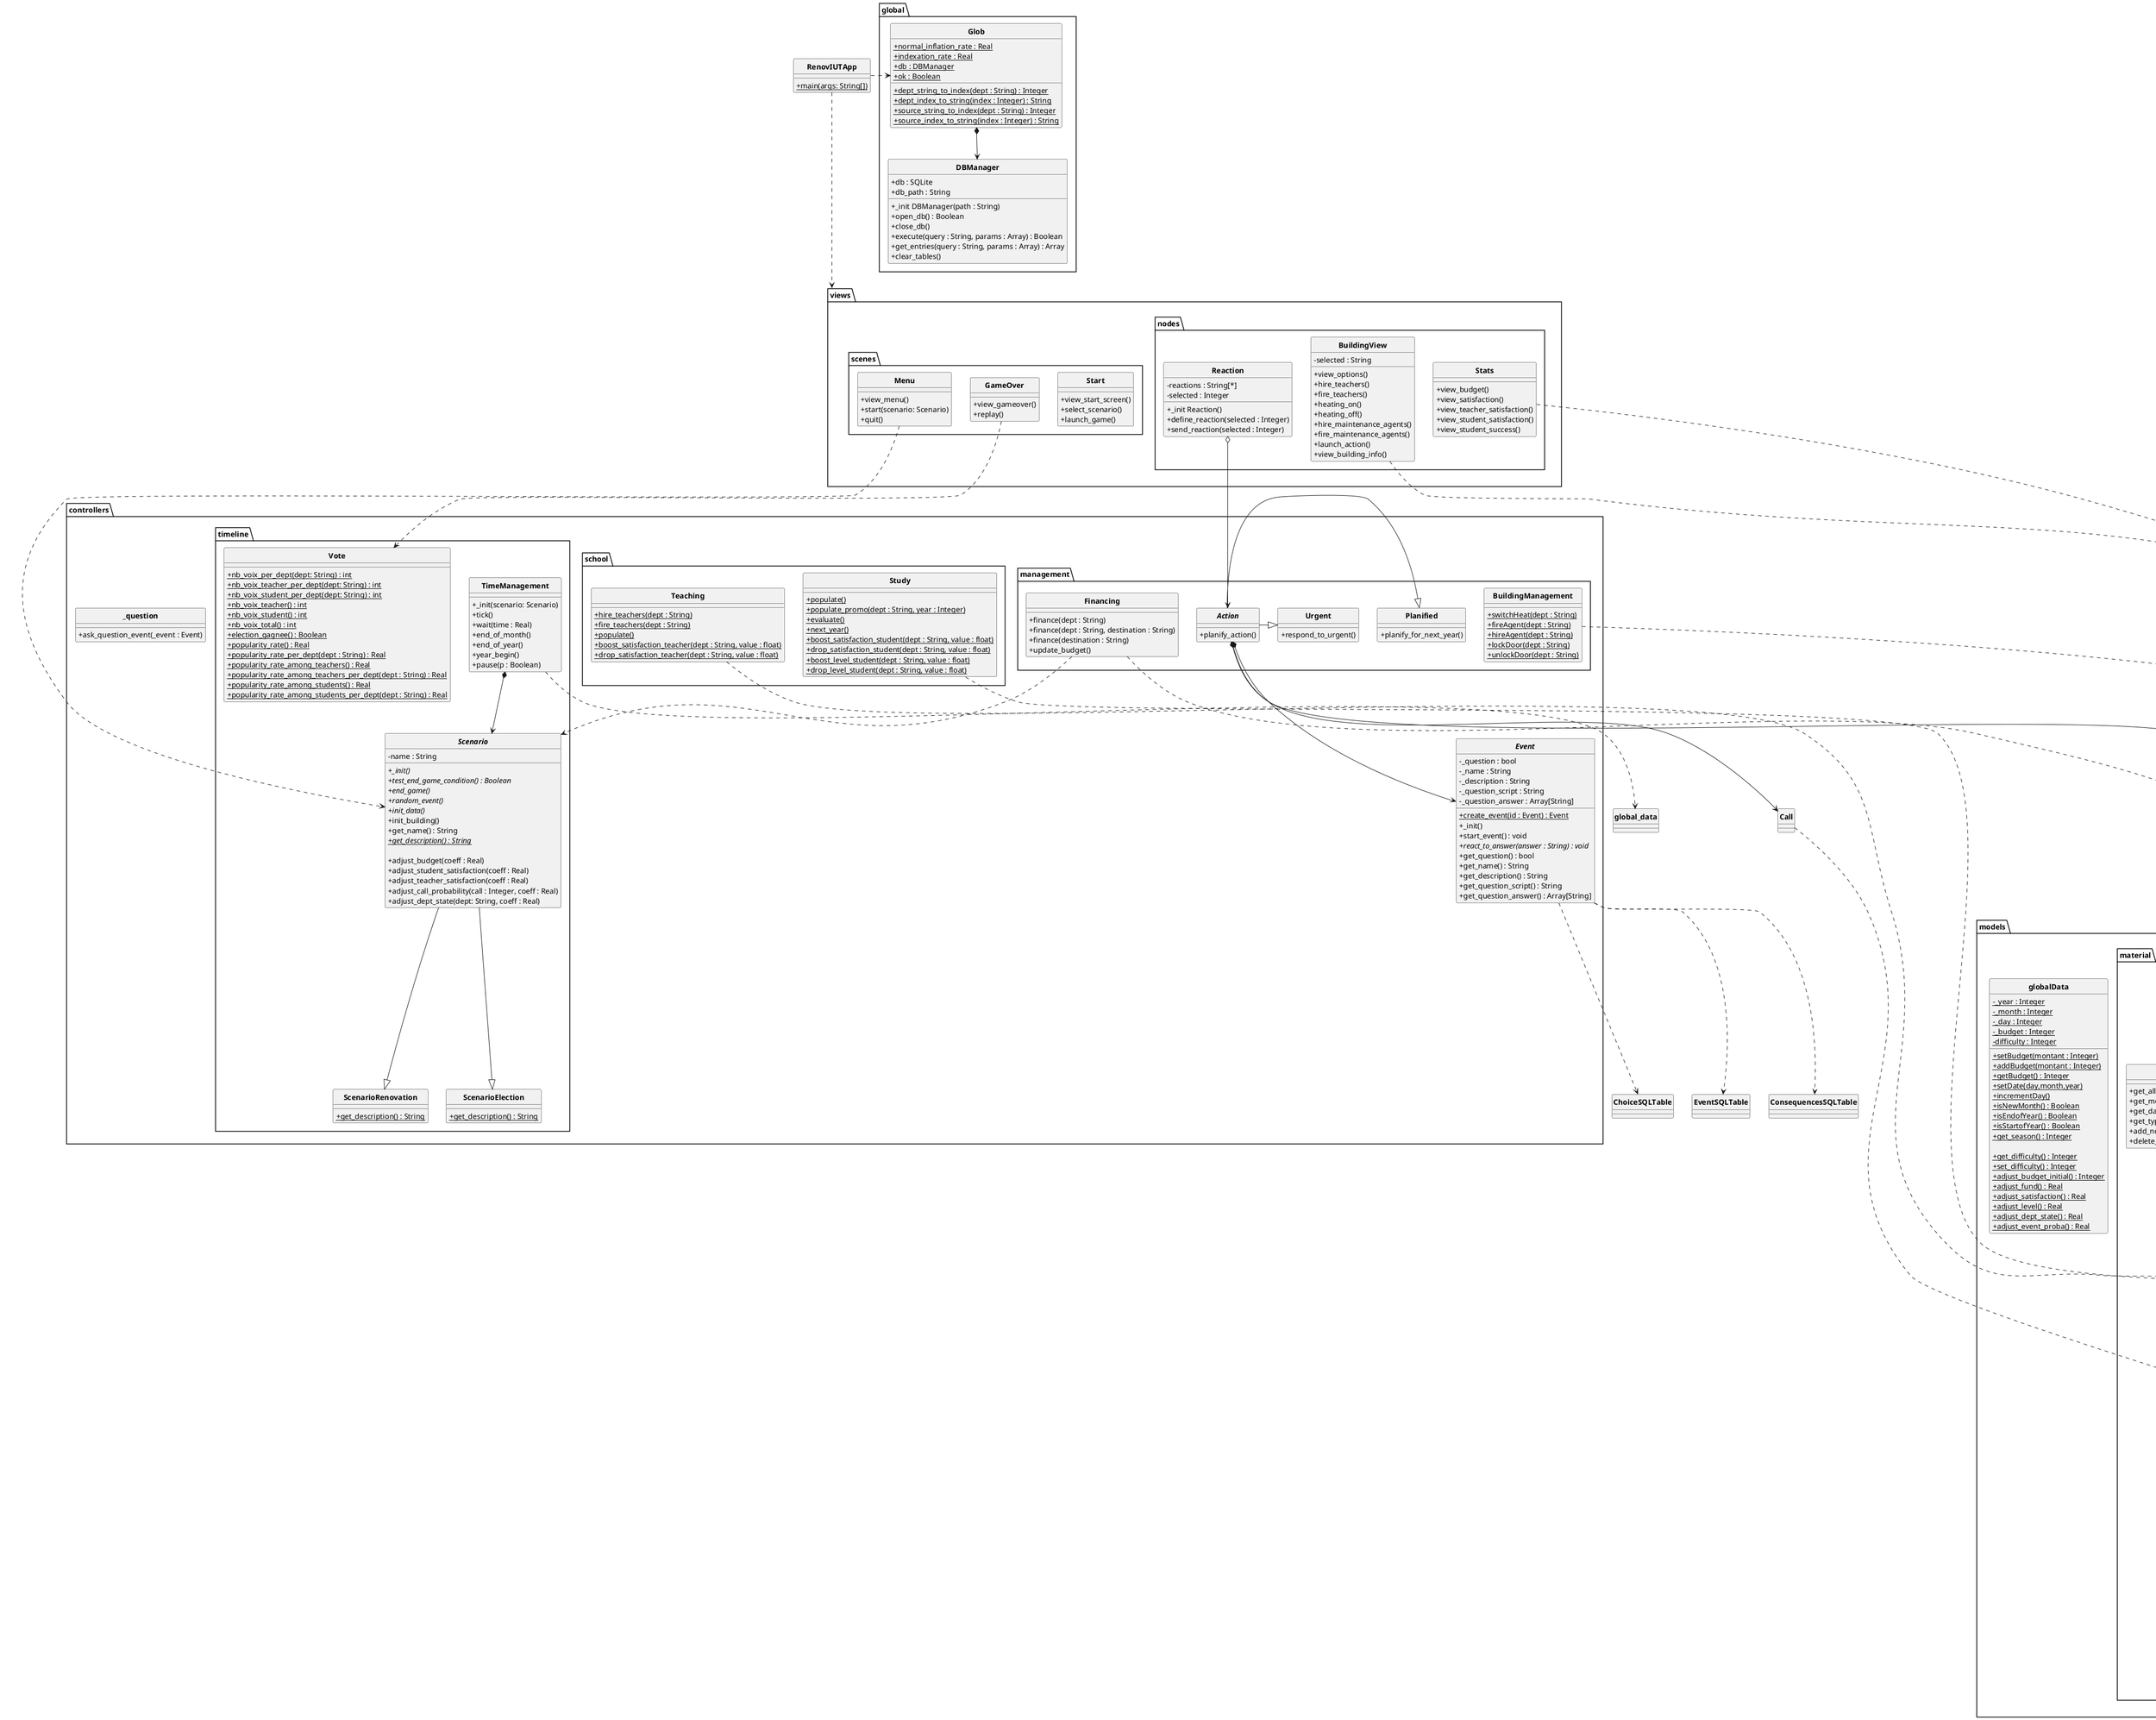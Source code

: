 @startuml RenovIUTApp

skinparam style strictuml
skinparam classAttributeIconSize 0
skinparam classFontStyle Bold
hide enum methods

class RenovIUTApp
{
    + {static} main(args: String[])
}

package global {
    class DBManager
    {
    	+ db : SQLite
    	+ db_path : String
    	+ _init DBManager(path : String)
    	+ open_db() : Boolean
    	+ close_db()
    	+ execute(query : String, params : Array) : Boolean
    	+ get_entries(query : String, params : Array) : Array
    	+ clear_tables()
    }

    class Glob
    {
    	+ {static} normal_inflation_rate : Real
    	+ {static} indexation_rate : Real
    	+ {static} db : DBManager
    	+ {static} ok : Boolean
    	+ {static} dept_string_to_index(dept : String) : Integer
    	+ {static} dept_index_to_string(index : Integer) : String
    	+ {static} source_string_to_index(dept : String) : Integer
    	+ {static} source_index_to_string(index : Integer) : String
    }
}

package views
{
    package nodes
    {
        class BuildingView
        {
            - selected : String
            + view_options()
            + hire_teachers()
            + fire_teachers()
            + heating_on()
            + heating_off()
            + hire_maintenance_agents()
            + fire_maintenance_agents()
            + launch_action()
            + view_building_info()
        }

        class Stats
        {
            + view_budget()
            + view_satisfaction()
            + view_teacher_satisfaction()
            + view_student_satisfaction()
            + view_student_success()
        }

        class Reaction
        {
            - reactions : String[*]
            - selected : Integer
            + _init Reaction()
            + define_reaction(selected : Integer)
            + send_reaction(selected : Integer)

        }
    }

    package scenes
    {
        class Start
        {
            + view_start_screen()
            + select_scenario()
            + launch_game()
        }

        class Menu
        {
            + view_menu()
            + start(scenario: Scenario)
            + quit()
        }

        class GameOver
        {
            + view_gameover()
            + replay()
        }
    }
}





package controllers
{
		package timeline
        {
			class TimeManagement
			{
				+ _init(scenario: Scenario)
				+ tick()
                + wait(time : Real)
                + end_of_month()
				+ end_of_year()
                + year_begin()
				+ pause(p : Boolean)
			}

            abstract class Scenario
		    {
                - name : String
                + {abstract} _init()
            	+ {abstract} test_end_game_condition() : Boolean
                + {abstract} end_game()
				+ {abstract} random_event()
                + {abstract} init_data()
                + init_building()
				+ get_name() : String
                + {abstract} {static} get_description() : String

				+ adjust_budget(coeff : Real)
				+ adjust_student_satisfaction(coeff : Real)
				+ adjust_teacher_satisfaction(coeff : Real)
				+ adjust_call_probability(call : Integer, coeff : Real)
				+ adjust_dept_state(dept: String, coeff : Real)
		    }

            class ScenarioElection
            {
             + {static} get_description() : String
            }

            class ScenarioRenovation
            {
             + {static} get_description() : String
            }

			class Vote
			{
                + {static} nb_voix_per_dept(dept: String) : int
                + {static} nb_voix_teacher_per_dept(dept: String) : int
                + {static} nb_voix_student_per_dept(dept: String) : int
                + {static} nb_voix_teacher() : int
                + {static} nb_voix_student() : int
                + {static} nb_voix_total() : int
				+ {static} election_gagnee() : Boolean
				+ {static} popularity_rate() : Real
				+ {static} popularity_rate_per_dept(dept : String) : Real
				+ {static} popularity_rate_among_teachers() : Real
				+ {static} popularity_rate_among_teachers_per_dept(dept : String) : Real
				+ {static} popularity_rate_among_students() : Real
				+ {static} popularity_rate_among_students_per_dept(dept : String) : Real
			}
    }

    package school
    {
        class Teaching
        {
            + {static} hire_teachers(dept : String)
            + {static} fire_teachers(dept : String)
            + {static} populate()
            + {static} boost_satisfaction_teacher(dept : String, value : float)
            + {static} drop_satisfaction_teacher(dept : String, value : float)
        }

        class Study
        {
            + {static} populate()
            + {static} populate_promo(dept : String, year : Integer)
            + {static} evaluate()
            + {static} next_year()
            + {static} boost_satisfaction_student(dept : String, value : float)
            + {static} drop_satisfaction_student(dept : String, value : float)
            + {static} boost_level_student(dept : String, value : float)
            + {static} drop_level_student(dept : String, value : float)
        }
    }

    package management
    {
        class BuildingManagement
        {
            + {static} switchHeat(dept : String)
            + {static} fireAgent(dept : String)
            + {static} hireAgent(dept : String)
            + {static} lockDoor(dept : String)
            + {static} unlockDoor(dept : String)
        }


        class Financing
        {
            + finance(dept : String)
            + finance(dept : String, destination : String)
            + finance(destination : String)
            + update_budget()
        }

        abstract class Action
        {
            + planify_action()
        }

        class Planified
        {
            + planify_for_next_year()
        }

        class Urgent
        {
            + respond_to_urgent()
        }
    }

    abstract class Event 
    {
        - _question : bool
        - _name : String
        - _description : String
        - _question_script : String
        - _question_answer : Array[String] 
        + {static} create_event(id : Event) : Event
        + _init()
        + start_event() : void
        + {abstract} react_to_answer(answer : String) : void
        + get_question() : bool
        + get_name() : String
        + get_description() : String
        + get_question_script() : String
        + get_question_answer() : Array[String]
    }

    class _question
    {
        + ask_question_event(_event : Event)
    }


}





package models
{
    class globalData
    {
        - {static} _year : Integer
		- {static} _month : Integer
		- {static} _day : Integer
        - {static} _budget : Integer
        - {static} difficulty : Integer
        + {static} setBudget(montant : Integer)
        + {static} addBudget(montant : Integer)
        + {static} getBudget() : Integer
        + {static} setDate(day,month,year)
        + {static} incrementDay()
        + {static} isNewMonth() : Boolean
        + {static} isEndofYear() : Boolean
        + {static} isStartofYear() : Boolean
        + {static} get_season() : Integer

        + {static} get_difficulty() : Integer
        + {static} set_difficulty() : Integer
        + {static} adjust_budget_initial() : Integer
        + {static} adjust_fund() : Real
		+ {static} adjust_satisfaction() : Real
		+ {static} adjust_level() : Real
		+ {static} adjust_dept_state() : Real
        + {static} adjust_event_proba() : Real

    }

	package human {
		class Students
		{
                + {static} get_all_ids() : Array
                + {static} get_dept_ids() : Array
				+ {static} add_student(dept : String, year: Integer)
				+ {static} rm_student(id : Integer)
				+ {static} rm_students_by_dept(dept : String, nb : Integer)
				+ {static} get_year(id : Integer) : Integer
				+ {static} get_dept(id : Integer) : String
				+ {static} get_mood(id : Integer) : Real
				+ {static} get_level(id : Integer) : Real
				+ {static} set_year(id : Integer, year : Integer)
				+ {static} set_mood(id : Integer, coeff : Real)
				+ {static} set_level(id : Integer, coeff : Real)
				+ {static} compute_nb_per_dept(dept : String) : Real
				+ {static} avg_mood_per_dept(dept : String) : Real
				+ {static} compute_nb() : Real
				+ {static} avg_mood() : Real
				+ {static} success_rate_per_dept(dept : String) : Real
				+ {static} success_rate() : Real
		}
		class Teachers
		{
                + {static} get_all_ids() : Array
                + {static} get_dept_ids() : Array
				+ {static} add_teacher(dept : String, full_time : Boolean)
				+ {static} rm_teacher(id : Integer)
				+ {static} rm_teachers_by_dept(dept : String, nb : Integer)
				+ {static} get_dept(id : Integer) : String
				+ {static} get_mood(id : Integer) : Real
				+ {static} get_if_fulltime(id : Integer) : Boolean
				+ {static} set_mood(id : Integer, coeff : Real)
				+ {static} set_fulltime(id : Integer, status : Boolean)
				+ {static} compute_nb_per_dept(dept : String) : Real
				+ {static} avg_mood_per_dept(dept : String) : Real
				+ {static} compute_nb() : Real
				+ {static} avg_mood() : Real
		}
        class StudentSQLTable
        {
            + id : Integer <<PK>>
            + year : Integer [1..3]
            + dept : String
            + mood : Real [0, 1]
            + level : Real [0, 1]
        }
        class TeacherSQLTable
        {
            + id : Integer <<PK>>
            + dept : String
            + mood : Real [0, 1]
            + full-time : Boolean
        }

    }

		package material
        {
			class Building
			{
				- _age : Integer
                - _doorLocked : Boolean
				- _surface : Integer
				- _heating : Boolean
				- _maintenance_agents_nb : Integer
                - _code : String
                - _isolation : Integer[0..100]
                - _inventory : integer[0..100]
                + _init(age, isolation, surface, heating, maintenance_agents_nb, code, inventory)
                + {static} get_building(code : String) : Building
			    + get_code() : String
                + get_age() : int
                + get_isolation() : int
                + get_surface() : int
                + is_heating() : bool
                + get_agents_nb() : int
                + add_agent()
                + rm_agent()
                + setHeat(heat : Boolean)
                + setIsolation(value : Integer)
                + setInventory(value : Integer)
                + addIsolation(value : Integer)
                + addInventory(value : Integer)
                + isDoorLocked() : Boolean
                + setDoorLocked(locked : Boolean)
			}

			class Fund
			{
				+ add_fund(source : String, amount : Real, destination : String?, time : Integer)
				+ rm_fund_by_id(i : Integer)
			    + rm_fund_by_source(source : String)
				+ get_source(id : Integer) : String
				+ get_amount(id : Integer) : Real
				+ get_area(id : Integer) : String?
				+ get time(id : Integer) : Integer
				+ set_area(id : Integer, dest : String)
				+ set_time(id : Integer, time : Integer)
				+ total() : Real
				+ total_per_dept(dept : String) : Real
				+ inflation_adjusted(indexation_rate : Real)
				+ normal_inflation_adjusted()
				+ check_availability(amount : Real, dest : String) : Boolean
				+ forecast() : Real
			}

            class Notification 
            {
                + get_all_ids() : Array 
                + get_message(id : Integer) : String
                + get_date(id : Integer) : String
                + get_type(id : Integer) : Integer
                + add_notification(message : String, date : String, type : Integer) : void
                + delete_notification_by_id(id : Integer) : void
            }


            class FundSQLTable
            {
                + id : Integer <<PK>>
                + amount : Real
                + source : String
                + area : String
                + time : Integer
            }

            class NotificationSQLTable
            {
                + id : Integer <<PK>>
                + message : String
                + objet : String
                + date : Date
                + type : int
            }


            class DeptSQLTable
            {
                + id : Integer <<PK>>
                + name : String
            }

            class SourceSQLTable
            {
                + id : Integer <<PK>>
                + name : String
            }

    }
}




'Appli'
RenovIUTApp ...> views
RenovIUTApp .> Glob
Glob *--> DBManager

'Vue utilise modèle'
BuildingView ...> Building
Stats ....> models

'Vue utilise controller'
GameOver ..> Vote
Reaction o--> Action
Menu ..> Scenario

'Controller utilse modèle'
Study ..> Students
Teaching ..> Teachers
Financing ..> Fund
Action *---> Building
Action *--> Call
Action *--> Event
BuildingManagement ..> Building
TimeManagement ..> global_data

'Modèle utilise SQL'
Students ..> StudentSQLTable
Teachers ..> TeacherSQLTable
Fund ....> FundSQLTable
Call ....> NotificationSQLTable
TeacherSQLTable ..> DeptSQLTable
StudentSQLTable ..> DeptSQLTable
FundSQLTable ..> DeptSQLTable
NotificationSQLTable ..> DeptSQLTable
FundSQLTable ..> SourceSQLTable
Event ..> ChoiceSQLTable
Event ..> EventSQLTable
Event ..> ConsequencesSQLTable

'Heritage'
Action -|> Urgent
Action -|> Planified
Scenario --|> ScenarioElection
Scenario --|> ScenarioRenovation

'Autre'
TimeManagement *--> Scenario
Financing ..> Scenario
Building o--> Building



@enduml

